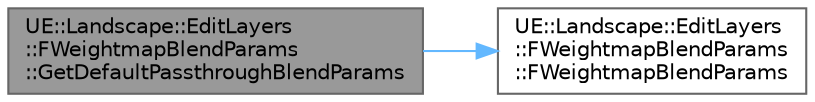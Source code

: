 digraph "UE::Landscape::EditLayers::FWeightmapBlendParams::GetDefaultPassthroughBlendParams"
{
 // INTERACTIVE_SVG=YES
 // LATEX_PDF_SIZE
  bgcolor="transparent";
  edge [fontname=Helvetica,fontsize=10,labelfontname=Helvetica,labelfontsize=10];
  node [fontname=Helvetica,fontsize=10,shape=box,height=0.2,width=0.4];
  rankdir="LR";
  Node1 [id="Node000001",label="UE::Landscape::EditLayers\l::FWeightmapBlendParams\l::GetDefaultPassthroughBlendParams",height=0.2,width=0.4,color="gray40", fillcolor="grey60", style="filled", fontcolor="black",tooltip=" "];
  Node1 -> Node2 [id="edge1_Node000001_Node000002",color="steelblue1",style="solid",tooltip=" "];
  Node2 [id="Node000002",label="UE::Landscape::EditLayers\l::FWeightmapBlendParams\l::FWeightmapBlendParams",height=0.2,width=0.4,color="grey40", fillcolor="white", style="filled",URL="$dd/d56/structUE_1_1Landscape_1_1EditLayers_1_1FWeightmapBlendParams.html#a93f99fbd7870fe86517ec7ffe2be323d",tooltip=" "];
}
